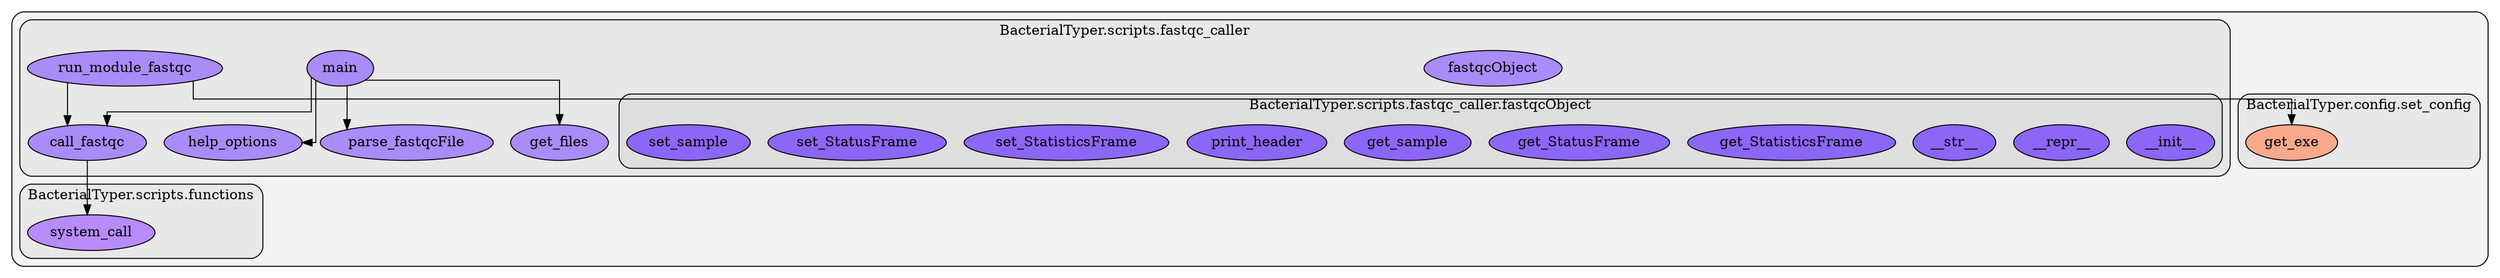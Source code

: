 digraph G {
    graph [splines=ortho, rankdir=TB, clusterrank="local"];
    subgraph cluster_G {

        graph [style="filled,rounded",fillcolor="#80808018", label=""];
        subgraph cluster_BacterialTyper__config__set_config {

            graph [style="filled,rounded",fillcolor="#80808018", label="BacterialTyper.config.set_config"];
        }
        subgraph cluster_BacterialTyper__config__set_config {

            graph [style="filled,rounded",fillcolor="#80808018", label="BacterialTyper.config.set_config"];
        }
        subgraph cluster_BacterialTyper__config__set_config {

            graph [style="filled,rounded",fillcolor="#80808018", label="BacterialTyper.config.set_config"];
        }
        subgraph cluster_BacterialTyper__config__set_config {

            graph [style="filled,rounded",fillcolor="#80808018", label="BacterialTyper.config.set_config"];
        }
        subgraph cluster_BacterialTyper__config__set_config {

            graph [style="filled,rounded",fillcolor="#80808018", label="BacterialTyper.config.set_config"];
        }
        subgraph cluster_BacterialTyper__config__set_config {

            graph [style="filled,rounded",fillcolor="#80808018", label="BacterialTyper.config.set_config"];
        }
        subgraph cluster_BacterialTyper__config__set_config {

            graph [style="filled,rounded",fillcolor="#80808018", label="BacterialTyper.config.set_config"];
        }
        subgraph cluster_BacterialTyper__config__set_config {

            graph [style="filled,rounded",fillcolor="#80808018", label="BacterialTyper.config.set_config"];
        }
        subgraph cluster_BacterialTyper__config__set_config {

            graph [style="filled,rounded",fillcolor="#80808018", label="BacterialTyper.config.set_config"];
            BacterialTyper__config__set_config__get_exe [label="get_exe", style="filled", fillcolor="#ff8e65b2", fontcolor="#000000", group="2"];
        }
        subgraph cluster_BacterialTyper__config__set_config {

            graph [style="filled,rounded",fillcolor="#80808018", label="BacterialTyper.config.set_config"];
        }
        subgraph cluster_BacterialTyper__config__set_config {

            graph [style="filled,rounded",fillcolor="#80808018", label="BacterialTyper.config.set_config"];
        }
        subgraph cluster_BacterialTyper__config__set_config {

            graph [style="filled,rounded",fillcolor="#80808018", label="BacterialTyper.config.set_config"];
        }
        subgraph cluster_BacterialTyper__config__set_config {

            graph [style="filled,rounded",fillcolor="#80808018", label="BacterialTyper.config.set_config"];
        }
        subgraph cluster_BacterialTyper__config__set_config {

            graph [style="filled,rounded",fillcolor="#80808018", label="BacterialTyper.config.set_config"];
        }
        subgraph cluster_BacterialTyper__scripts__fastqc_caller {

            graph [style="filled,rounded",fillcolor="#80808018", label="BacterialTyper.scripts.fastqc_caller"];
            BacterialTyper__scripts__fastqc_caller__call_fastqc [label="call_fastqc", style="filled", fillcolor="#8e65ffb2", fontcolor="#000000", group="32"];
        }
        subgraph cluster_BacterialTyper__scripts__fastqc_caller {

            graph [style="filled,rounded",fillcolor="#80808018", label="BacterialTyper.scripts.fastqc_caller"];
            BacterialTyper__scripts__fastqc_caller__fastqcObject [label="fastqcObject", style="filled", fillcolor="#8e65ffb2", fontcolor="#000000", group="32"];
        }
        subgraph cluster_BacterialTyper__scripts__fastqc_caller {

            graph [style="filled,rounded",fillcolor="#80808018", label="BacterialTyper.scripts.fastqc_caller"];
        }
        subgraph cluster_BacterialTyper__scripts__fastqc_caller {

            graph [style="filled,rounded",fillcolor="#80808018", label="BacterialTyper.scripts.fastqc_caller"];
        }
        subgraph cluster_BacterialTyper__scripts__fastqc_caller {

            graph [style="filled,rounded",fillcolor="#80808018", label="BacterialTyper.scripts.fastqc_caller"];
            BacterialTyper__scripts__fastqc_caller__get_files [label="get_files", style="filled", fillcolor="#8e65ffb2", fontcolor="#000000", group="32"];
        }
        subgraph cluster_BacterialTyper__scripts__fastqc_caller {

            graph [style="filled,rounded",fillcolor="#80808018", label="BacterialTyper.scripts.fastqc_caller"];
            BacterialTyper__scripts__fastqc_caller__help_options [label="help_options", style="filled", fillcolor="#8e65ffb2", fontcolor="#000000", group="32"];
        }
        subgraph cluster_BacterialTyper__scripts__fastqc_caller {

            graph [style="filled,rounded",fillcolor="#80808018", label="BacterialTyper.scripts.fastqc_caller"];
            BacterialTyper__scripts__fastqc_caller__main [label="main", style="filled", fillcolor="#8e65ffb2", fontcolor="#000000", group="32"];
        }
        subgraph cluster_BacterialTyper__scripts__fastqc_caller {

            graph [style="filled,rounded",fillcolor="#80808018", label="BacterialTyper.scripts.fastqc_caller"];
            BacterialTyper__scripts__fastqc_caller__parse_fastqcFile [label="parse_fastqcFile", style="filled", fillcolor="#8e65ffb2", fontcolor="#000000", group="32"];
        }
        subgraph cluster_BacterialTyper__scripts__fastqc_caller {

            graph [style="filled,rounded",fillcolor="#80808018", label="BacterialTyper.scripts.fastqc_caller"];
            BacterialTyper__scripts__fastqc_caller__run_module_fastqc [label="run_module_fastqc", style="filled", fillcolor="#8e65ffb2", fontcolor="#000000", group="32"];
            subgraph cluster_BacterialTyper__scripts__fastqc_caller__fastqcObject {

                graph [style="filled,rounded",fillcolor="#80808018", label="BacterialTyper.scripts.fastqc_caller.fastqcObject"];
                BacterialTyper__scripts__fastqc_caller__fastqcObject____init__ [label="__init__", style="filled", fillcolor="#6932ffb2", fontcolor="#000000", group="32"];
            }
            subgraph cluster_BacterialTyper__scripts__fastqc_caller__fastqcObject {

                graph [style="filled,rounded",fillcolor="#80808018", label="BacterialTyper.scripts.fastqc_caller.fastqcObject"];
                BacterialTyper__scripts__fastqc_caller__fastqcObject____repr__ [label="__repr__", style="filled", fillcolor="#6932ffb2", fontcolor="#000000", group="32"];
            }
            subgraph cluster_BacterialTyper__scripts__fastqc_caller__fastqcObject {

                graph [style="filled,rounded",fillcolor="#80808018", label="BacterialTyper.scripts.fastqc_caller.fastqcObject"];
                BacterialTyper__scripts__fastqc_caller__fastqcObject____str__ [label="__str__", style="filled", fillcolor="#6932ffb2", fontcolor="#000000", group="32"];
            }
            subgraph cluster_BacterialTyper__scripts__fastqc_caller__fastqcObject {

                graph [style="filled,rounded",fillcolor="#80808018", label="BacterialTyper.scripts.fastqc_caller.fastqcObject"];
                BacterialTyper__scripts__fastqc_caller__fastqcObject__get_StatisticsFrame [label="get_StatisticsFrame", style="filled", fillcolor="#6932ffb2", fontcolor="#000000", group="32"];
            }
            subgraph cluster_BacterialTyper__scripts__fastqc_caller__fastqcObject {

                graph [style="filled,rounded",fillcolor="#80808018", label="BacterialTyper.scripts.fastqc_caller.fastqcObject"];
                BacterialTyper__scripts__fastqc_caller__fastqcObject__get_StatusFrame [label="get_StatusFrame", style="filled", fillcolor="#6932ffb2", fontcolor="#000000", group="32"];
            }
            subgraph cluster_BacterialTyper__scripts__fastqc_caller__fastqcObject {

                graph [style="filled,rounded",fillcolor="#80808018", label="BacterialTyper.scripts.fastqc_caller.fastqcObject"];
                BacterialTyper__scripts__fastqc_caller__fastqcObject__get_sample [label="get_sample", style="filled", fillcolor="#6932ffb2", fontcolor="#000000", group="32"];
            }
            subgraph cluster_BacterialTyper__scripts__fastqc_caller__fastqcObject {

                graph [style="filled,rounded",fillcolor="#80808018", label="BacterialTyper.scripts.fastqc_caller.fastqcObject"];
                BacterialTyper__scripts__fastqc_caller__fastqcObject__print_header [label="print_header", style="filled", fillcolor="#6932ffb2", fontcolor="#000000", group="32"];
            }
            subgraph cluster_BacterialTyper__scripts__fastqc_caller__fastqcObject {

                graph [style="filled,rounded",fillcolor="#80808018", label="BacterialTyper.scripts.fastqc_caller.fastqcObject"];
                BacterialTyper__scripts__fastqc_caller__fastqcObject__set_StatisticsFrame [label="set_StatisticsFrame", style="filled", fillcolor="#6932ffb2", fontcolor="#000000", group="32"];
            }
            subgraph cluster_BacterialTyper__scripts__fastqc_caller__fastqcObject {

                graph [style="filled,rounded",fillcolor="#80808018", label="BacterialTyper.scripts.fastqc_caller.fastqcObject"];
                BacterialTyper__scripts__fastqc_caller__fastqcObject__set_StatusFrame [label="set_StatusFrame", style="filled", fillcolor="#6932ffb2", fontcolor="#000000", group="32"];
            }
            subgraph cluster_BacterialTyper__scripts__fastqc_caller__fastqcObject {

                graph [style="filled,rounded",fillcolor="#80808018", label="BacterialTyper.scripts.fastqc_caller.fastqcObject"];
                BacterialTyper__scripts__fastqc_caller__fastqcObject__set_sample [label="set_sample", style="filled", fillcolor="#6932ffb2", fontcolor="#000000", group="32"];
            }
        }
        subgraph cluster_BacterialTyper__scripts__functions {

            graph [style="filled,rounded",fillcolor="#80808018", label="BacterialTyper.scripts.functions"];
        }
        subgraph cluster_BacterialTyper__scripts__functions {

            graph [style="filled,rounded",fillcolor="#80808018", label="BacterialTyper.scripts.functions"];
        }
        subgraph cluster_BacterialTyper__scripts__functions {

            graph [style="filled,rounded",fillcolor="#80808018", label="BacterialTyper.scripts.functions"];
        }
        subgraph cluster_BacterialTyper__scripts__functions {

            graph [style="filled,rounded",fillcolor="#80808018", label="BacterialTyper.scripts.functions"];
        }
        subgraph cluster_BacterialTyper__scripts__functions {

            graph [style="filled,rounded",fillcolor="#80808018", label="BacterialTyper.scripts.functions"];
        }
        subgraph cluster_BacterialTyper__scripts__functions {

            graph [style="filled,rounded",fillcolor="#80808018", label="BacterialTyper.scripts.functions"];
        }
        subgraph cluster_BacterialTyper__scripts__functions {

            graph [style="filled,rounded",fillcolor="#80808018", label="BacterialTyper.scripts.functions"];
        }
        subgraph cluster_BacterialTyper__scripts__functions {

            graph [style="filled,rounded",fillcolor="#80808018", label="BacterialTyper.scripts.functions"];
        }
        subgraph cluster_BacterialTyper__scripts__functions {

            graph [style="filled,rounded",fillcolor="#80808018", label="BacterialTyper.scripts.functions"];
        }
        subgraph cluster_BacterialTyper__scripts__functions {

            graph [style="filled,rounded",fillcolor="#80808018", label="BacterialTyper.scripts.functions"];
        }
        subgraph cluster_BacterialTyper__scripts__functions {

            graph [style="filled,rounded",fillcolor="#80808018", label="BacterialTyper.scripts.functions"];
        }
        subgraph cluster_BacterialTyper__scripts__functions {

            graph [style="filled,rounded",fillcolor="#80808018", label="BacterialTyper.scripts.functions"];
        }
        subgraph cluster_BacterialTyper__scripts__functions {

            graph [style="filled,rounded",fillcolor="#80808018", label="BacterialTyper.scripts.functions"];
        }
        subgraph cluster_BacterialTyper__scripts__functions {

            graph [style="filled,rounded",fillcolor="#80808018", label="BacterialTyper.scripts.functions"];
        }
        subgraph cluster_BacterialTyper__scripts__functions {

            graph [style="filled,rounded",fillcolor="#80808018", label="BacterialTyper.scripts.functions"];
        }
        subgraph cluster_BacterialTyper__scripts__functions {

            graph [style="filled,rounded",fillcolor="#80808018", label="BacterialTyper.scripts.functions"];
        }
        subgraph cluster_BacterialTyper__scripts__functions {

            graph [style="filled,rounded",fillcolor="#80808018", label="BacterialTyper.scripts.functions"];
        }
        subgraph cluster_BacterialTyper__scripts__functions {

            graph [style="filled,rounded",fillcolor="#80808018", label="BacterialTyper.scripts.functions"];
        }
        subgraph cluster_BacterialTyper__scripts__functions {

            graph [style="filled,rounded",fillcolor="#80808018", label="BacterialTyper.scripts.functions"];
        }
        subgraph cluster_BacterialTyper__scripts__functions {

            graph [style="filled,rounded",fillcolor="#80808018", label="BacterialTyper.scripts.functions"];
        }
        subgraph cluster_BacterialTyper__scripts__functions {

            graph [style="filled,rounded",fillcolor="#80808018", label="BacterialTyper.scripts.functions"];
        }
        subgraph cluster_BacterialTyper__scripts__functions {

            graph [style="filled,rounded",fillcolor="#80808018", label="BacterialTyper.scripts.functions"];
        }
        subgraph cluster_BacterialTyper__scripts__functions {

            graph [style="filled,rounded",fillcolor="#80808018", label="BacterialTyper.scripts.functions"];
        }
        subgraph cluster_BacterialTyper__scripts__functions {

            graph [style="filled,rounded",fillcolor="#80808018", label="BacterialTyper.scripts.functions"];
        }
        subgraph cluster_BacterialTyper__scripts__functions {

            graph [style="filled,rounded",fillcolor="#80808018", label="BacterialTyper.scripts.functions"];
        }
        subgraph cluster_BacterialTyper__scripts__functions {

            graph [style="filled,rounded",fillcolor="#80808018", label="BacterialTyper.scripts.functions"];
        }
        subgraph cluster_BacterialTyper__scripts__functions {

            graph [style="filled,rounded",fillcolor="#80808018", label="BacterialTyper.scripts.functions"];
        }
        subgraph cluster_BacterialTyper__scripts__functions {

            graph [style="filled,rounded",fillcolor="#80808018", label="BacterialTyper.scripts.functions"];
        }
        subgraph cluster_BacterialTyper__scripts__functions {

            graph [style="filled,rounded",fillcolor="#80808018", label="BacterialTyper.scripts.functions"];
        }
        subgraph cluster_BacterialTyper__scripts__functions {

            graph [style="filled,rounded",fillcolor="#80808018", label="BacterialTyper.scripts.functions"];
        }
        subgraph cluster_BacterialTyper__scripts__functions {

            graph [style="filled,rounded",fillcolor="#80808018", label="BacterialTyper.scripts.functions"];
        }
        subgraph cluster_BacterialTyper__scripts__functions {

            graph [style="filled,rounded",fillcolor="#80808018", label="BacterialTyper.scripts.functions"];
        }
        subgraph cluster_BacterialTyper__scripts__functions {

            graph [style="filled,rounded",fillcolor="#80808018", label="BacterialTyper.scripts.functions"];
        }
        subgraph cluster_BacterialTyper__scripts__functions {

            graph [style="filled,rounded",fillcolor="#80808018", label="BacterialTyper.scripts.functions"];
        }
        subgraph cluster_BacterialTyper__scripts__functions {

            graph [style="filled,rounded",fillcolor="#80808018", label="BacterialTyper.scripts.functions"];
        }
        subgraph cluster_BacterialTyper__scripts__functions {

            graph [style="filled,rounded",fillcolor="#80808018", label="BacterialTyper.scripts.functions"];
        }
        subgraph cluster_BacterialTyper__scripts__functions {

            graph [style="filled,rounded",fillcolor="#80808018", label="BacterialTyper.scripts.functions"];
            BacterialTyper__scripts__functions__system_call [label="system_call", style="filled", fillcolor="#a365ffb2", fontcolor="#000000", group="33"];
        }
        subgraph cluster_BacterialTyper__scripts__functions {

            graph [style="filled,rounded",fillcolor="#80808018", label="BacterialTyper.scripts.functions"];
        }
        subgraph cluster_BacterialTyper__scripts__functions {

            graph [style="filled,rounded",fillcolor="#80808018", label="BacterialTyper.scripts.functions"];
        }
    }
        BacterialTyper__scripts__fastqc_caller__fastqcObject -> BacterialTyper__scripts__fastqc_caller__fastqcObject__set_StatusFrame [style="dashed", color="#ffffff00"];
        BacterialTyper__scripts__fastqc_caller__fastqcObject -> BacterialTyper__scripts__fastqc_caller__fastqcObject____init__ [style="dashed", color="#ffffff00"];
        BacterialTyper__scripts__fastqc_caller__fastqcObject -> BacterialTyper__scripts__fastqc_caller__fastqcObject__get_StatusFrame [style="dashed", color="#ffffff00"];
        BacterialTyper__scripts__fastqc_caller__fastqcObject -> BacterialTyper__scripts__fastqc_caller__fastqcObject____str__ [style="dashed", color="#ffffff00"];
        BacterialTyper__scripts__fastqc_caller__fastqcObject -> BacterialTyper__scripts__fastqc_caller__fastqcObject__print_header [style="dashed", color="#ffffff00"];
        BacterialTyper__scripts__fastqc_caller__fastqcObject -> BacterialTyper__scripts__fastqc_caller__fastqcObject__set_StatisticsFrame [style="dashed", color="#ffffff00"];
        BacterialTyper__scripts__fastqc_caller__fastqcObject -> BacterialTyper__scripts__fastqc_caller__fastqcObject__set_sample [style="dashed", color="#ffffff00"];
        BacterialTyper__scripts__fastqc_caller__fastqcObject -> BacterialTyper__scripts__fastqc_caller__fastqcObject__get_StatisticsFrame [style="dashed", color="#ffffff00"];
        BacterialTyper__scripts__fastqc_caller__fastqcObject -> BacterialTyper__scripts__fastqc_caller__fastqcObject__get_sample [style="dashed", color="#ffffff00"];
        BacterialTyper__scripts__fastqc_caller__fastqcObject -> BacterialTyper__scripts__fastqc_caller__fastqcObject____repr__ [style="dashed", color="#ffffff00"];
        BacterialTyper__scripts__fastqc_caller__call_fastqc -> BacterialTyper__scripts__functions__system_call [style="solid", color="#000000"];
        BacterialTyper__scripts__fastqc_caller__run_module_fastqc -> BacterialTyper__scripts__fastqc_caller__call_fastqc [style="solid", color="#000000"];
        BacterialTyper__scripts__fastqc_caller__run_module_fastqc -> BacterialTyper__config__set_config__get_exe [style="solid", color="#000000"];
        BacterialTyper__scripts__fastqc_caller__main -> BacterialTyper__scripts__fastqc_caller__help_options [style="solid", color="#000000"];
        BacterialTyper__scripts__fastqc_caller__main -> BacterialTyper__scripts__fastqc_caller__get_files [style="solid", color="#000000"];
        BacterialTyper__scripts__fastqc_caller__main -> BacterialTyper__scripts__fastqc_caller__parse_fastqcFile [style="solid", color="#000000"];
        BacterialTyper__scripts__fastqc_caller__main -> BacterialTyper__scripts__fastqc_caller__call_fastqc [style="solid", color="#000000"];
    }
